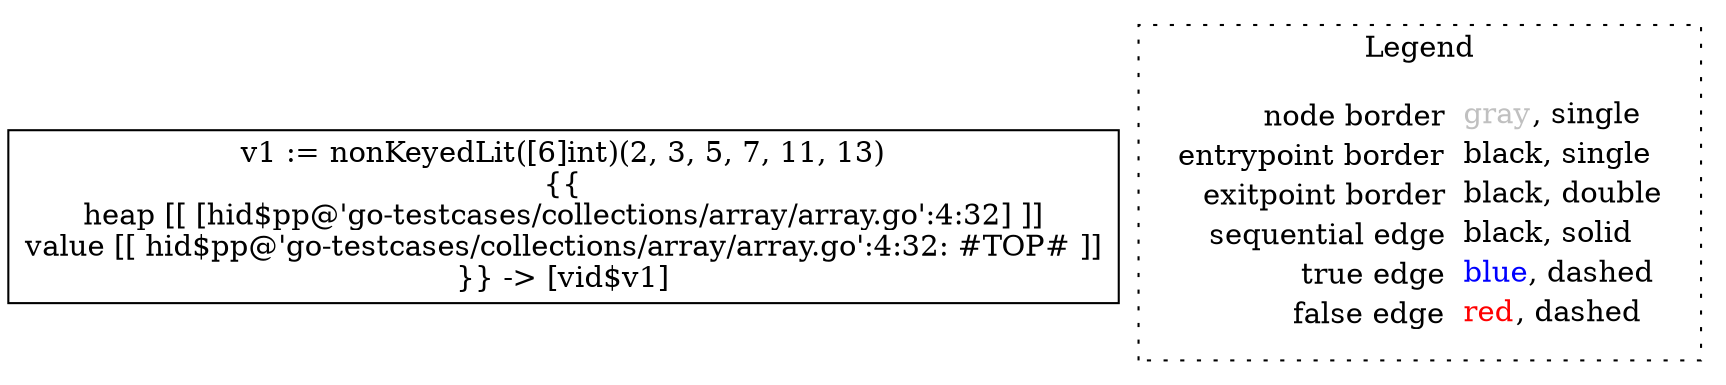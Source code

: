 digraph {
	"node0" [shape="rect",color="black",label=<v1 := nonKeyedLit([6]int)(2, 3, 5, 7, 11, 13)<BR/>{{<BR/>heap [[ [hid$pp@'go-testcases/collections/array/array.go':4:32] ]]<BR/>value [[ hid$pp@'go-testcases/collections/array/array.go':4:32: #TOP# ]]<BR/>}} -&gt; [vid$v1]>];
subgraph cluster_legend {
	label="Legend";
	style=dotted;
	node [shape=plaintext];
	"legend" [label=<<table border="0" cellpadding="2" cellspacing="0" cellborder="0"><tr><td align="right">node border&nbsp;</td><td align="left"><font color="gray">gray</font>, single</td></tr><tr><td align="right">entrypoint border&nbsp;</td><td align="left"><font color="black">black</font>, single</td></tr><tr><td align="right">exitpoint border&nbsp;</td><td align="left"><font color="black">black</font>, double</td></tr><tr><td align="right">sequential edge&nbsp;</td><td align="left"><font color="black">black</font>, solid</td></tr><tr><td align="right">true edge&nbsp;</td><td align="left"><font color="blue">blue</font>, dashed</td></tr><tr><td align="right">false edge&nbsp;</td><td align="left"><font color="red">red</font>, dashed</td></tr></table>>];
}

}
